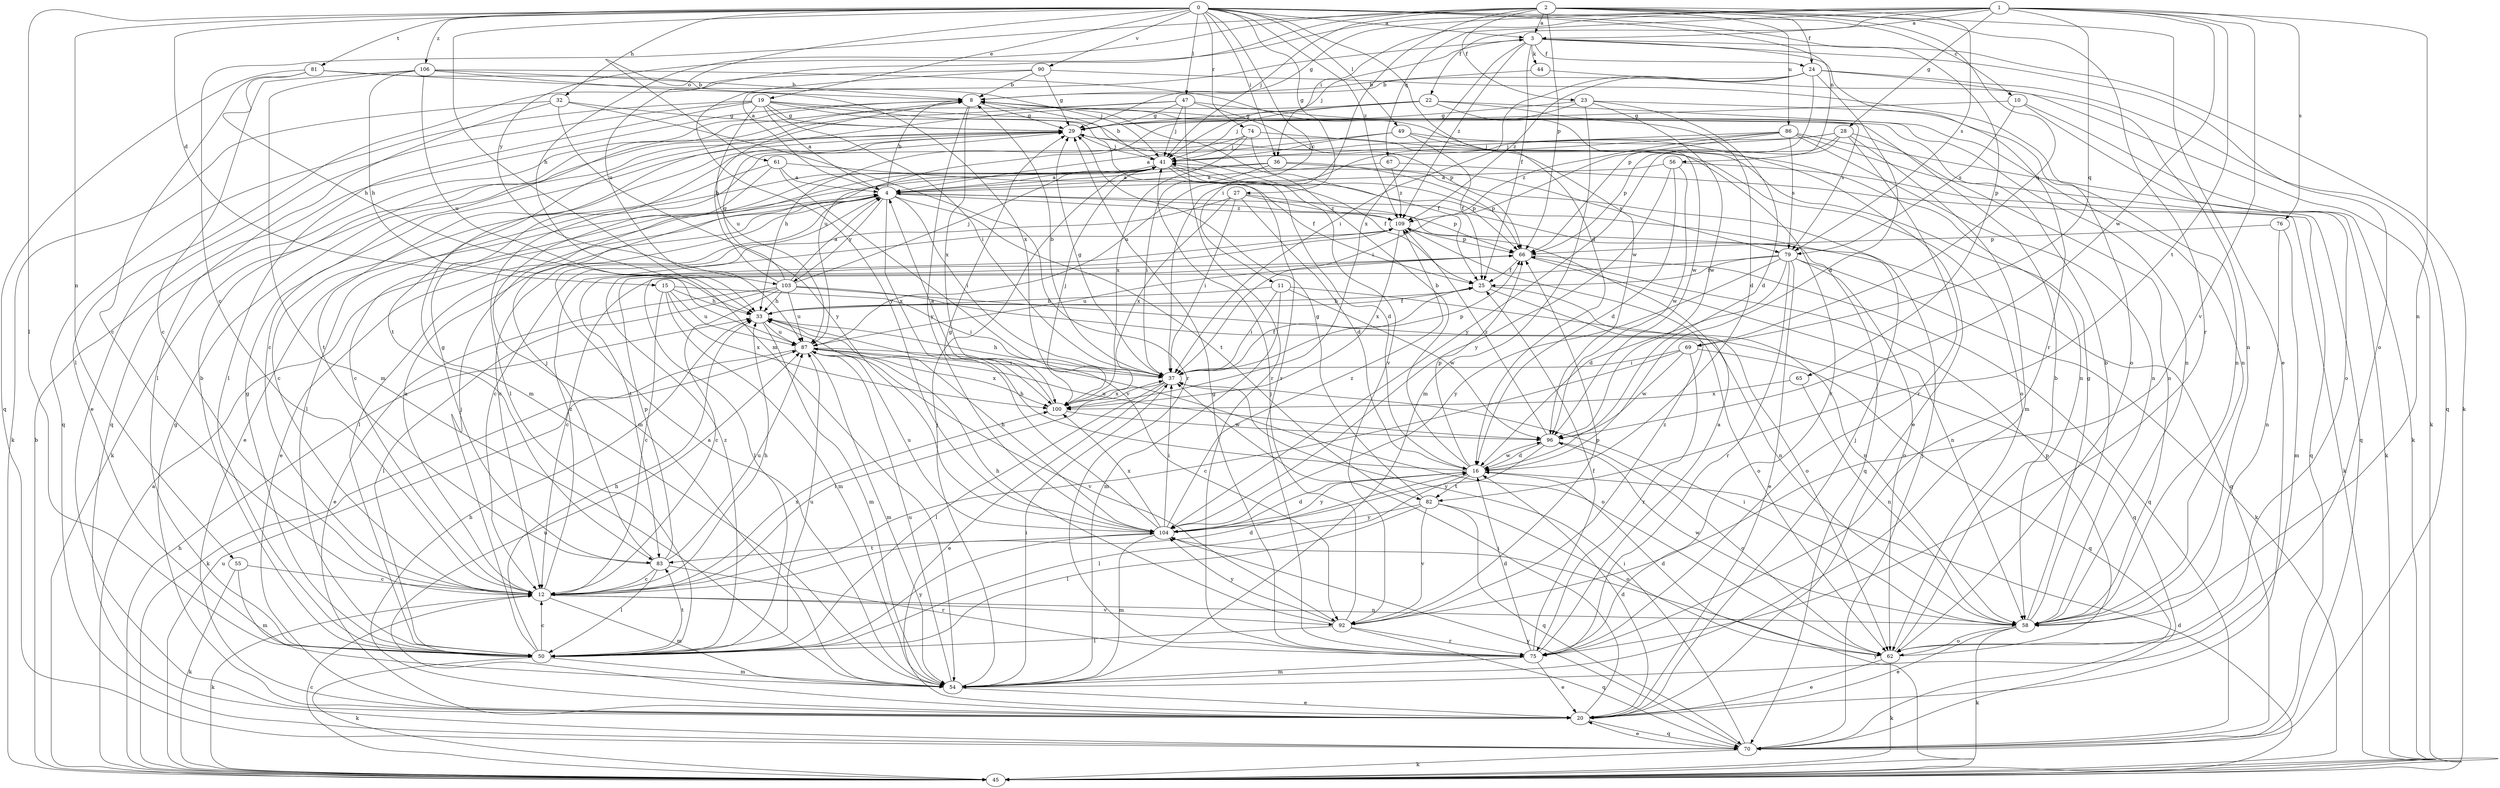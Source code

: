 strict digraph  {
0;
1;
2;
3;
4;
8;
10;
11;
12;
15;
16;
19;
20;
22;
23;
24;
25;
27;
28;
29;
32;
33;
36;
37;
41;
44;
45;
47;
49;
50;
54;
55;
56;
58;
61;
62;
65;
66;
67;
69;
70;
74;
75;
76;
79;
81;
82;
83;
86;
87;
90;
92;
96;
100;
103;
104;
106;
109;
0 -> 3  [label=a];
0 -> 10  [label=c];
0 -> 11  [label=c];
0 -> 15  [label=d];
0 -> 16  [label=d];
0 -> 19  [label=e];
0 -> 27  [label=g];
0 -> 32  [label=h];
0 -> 36  [label=i];
0 -> 47  [label=l];
0 -> 49  [label=l];
0 -> 50  [label=l];
0 -> 54  [label=m];
0 -> 55  [label=n];
0 -> 56  [label=n];
0 -> 61  [label=o];
0 -> 65  [label=p];
0 -> 74  [label=r];
0 -> 81  [label=t];
0 -> 90  [label=v];
0 -> 106  [label=z];
0 -> 109  [label=z];
1 -> 3  [label=a];
1 -> 22  [label=f];
1 -> 28  [label=g];
1 -> 29  [label=g];
1 -> 36  [label=i];
1 -> 58  [label=n];
1 -> 67  [label=q];
1 -> 69  [label=q];
1 -> 76  [label=s];
1 -> 82  [label=t];
1 -> 92  [label=v];
1 -> 96  [label=w];
1 -> 103  [label=y];
2 -> 3  [label=a];
2 -> 12  [label=c];
2 -> 20  [label=e];
2 -> 23  [label=f];
2 -> 24  [label=f];
2 -> 33  [label=h];
2 -> 37  [label=i];
2 -> 41  [label=j];
2 -> 66  [label=p];
2 -> 69  [label=q];
2 -> 75  [label=r];
2 -> 79  [label=s];
2 -> 86  [label=u];
2 -> 87  [label=u];
3 -> 24  [label=f];
3 -> 25  [label=f];
3 -> 41  [label=j];
3 -> 44  [label=k];
3 -> 45  [label=k];
3 -> 62  [label=o];
3 -> 75  [label=r];
3 -> 100  [label=x];
3 -> 109  [label=z];
4 -> 3  [label=a];
4 -> 8  [label=b];
4 -> 12  [label=c];
4 -> 20  [label=e];
4 -> 37  [label=i];
4 -> 50  [label=l];
4 -> 70  [label=q];
4 -> 82  [label=t];
4 -> 100  [label=x];
4 -> 103  [label=y];
4 -> 109  [label=z];
8 -> 29  [label=g];
8 -> 70  [label=q];
8 -> 100  [label=x];
8 -> 104  [label=y];
10 -> 29  [label=g];
10 -> 45  [label=k];
10 -> 62  [label=o];
10 -> 79  [label=s];
11 -> 33  [label=h];
11 -> 37  [label=i];
11 -> 54  [label=m];
11 -> 70  [label=q];
11 -> 96  [label=w];
12 -> 4  [label=a];
12 -> 16  [label=d];
12 -> 33  [label=h];
12 -> 37  [label=i];
12 -> 45  [label=k];
12 -> 54  [label=m];
12 -> 58  [label=n];
12 -> 92  [label=v];
12 -> 100  [label=x];
12 -> 109  [label=z];
15 -> 12  [label=c];
15 -> 33  [label=h];
15 -> 37  [label=i];
15 -> 54  [label=m];
15 -> 87  [label=u];
15 -> 100  [label=x];
16 -> 8  [label=b];
16 -> 33  [label=h];
16 -> 50  [label=l];
16 -> 66  [label=p];
16 -> 82  [label=t];
16 -> 96  [label=w];
16 -> 104  [label=y];
19 -> 4  [label=a];
19 -> 20  [label=e];
19 -> 29  [label=g];
19 -> 37  [label=i];
19 -> 50  [label=l];
19 -> 70  [label=q];
19 -> 75  [label=r];
19 -> 79  [label=s];
19 -> 87  [label=u];
19 -> 92  [label=v];
20 -> 16  [label=d];
20 -> 29  [label=g];
20 -> 33  [label=h];
20 -> 37  [label=i];
20 -> 41  [label=j];
20 -> 70  [label=q];
20 -> 87  [label=u];
22 -> 16  [label=d];
22 -> 29  [label=g];
22 -> 41  [label=j];
22 -> 58  [label=n];
22 -> 83  [label=t];
22 -> 96  [label=w];
23 -> 16  [label=d];
23 -> 29  [label=g];
23 -> 54  [label=m];
23 -> 58  [label=n];
23 -> 87  [label=u];
23 -> 96  [label=w];
24 -> 8  [label=b];
24 -> 16  [label=d];
24 -> 37  [label=i];
24 -> 58  [label=n];
24 -> 66  [label=p];
24 -> 70  [label=q];
24 -> 109  [label=z];
25 -> 33  [label=h];
25 -> 58  [label=n];
25 -> 62  [label=o];
27 -> 12  [label=c];
27 -> 16  [label=d];
27 -> 37  [label=i];
27 -> 66  [label=p];
27 -> 100  [label=x];
27 -> 109  [label=z];
28 -> 41  [label=j];
28 -> 50  [label=l];
28 -> 54  [label=m];
28 -> 58  [label=n];
28 -> 66  [label=p];
28 -> 75  [label=r];
28 -> 104  [label=y];
29 -> 41  [label=j];
29 -> 45  [label=k];
29 -> 62  [label=o];
29 -> 83  [label=t];
32 -> 29  [label=g];
32 -> 45  [label=k];
32 -> 50  [label=l];
32 -> 75  [label=r];
32 -> 104  [label=y];
33 -> 25  [label=f];
33 -> 54  [label=m];
33 -> 87  [label=u];
36 -> 4  [label=a];
36 -> 20  [label=e];
36 -> 37  [label=i];
36 -> 66  [label=p];
36 -> 79  [label=s];
37 -> 8  [label=b];
37 -> 20  [label=e];
37 -> 25  [label=f];
37 -> 29  [label=g];
37 -> 33  [label=h];
37 -> 50  [label=l];
37 -> 66  [label=p];
37 -> 100  [label=x];
41 -> 4  [label=a];
41 -> 8  [label=b];
41 -> 12  [label=c];
41 -> 16  [label=d];
41 -> 25  [label=f];
41 -> 50  [label=l];
41 -> 66  [label=p];
44 -> 8  [label=b];
44 -> 45  [label=k];
45 -> 4  [label=a];
45 -> 8  [label=b];
45 -> 12  [label=c];
45 -> 16  [label=d];
45 -> 33  [label=h];
45 -> 87  [label=u];
45 -> 104  [label=y];
47 -> 12  [label=c];
47 -> 29  [label=g];
47 -> 41  [label=j];
47 -> 54  [label=m];
47 -> 58  [label=n];
47 -> 66  [label=p];
47 -> 75  [label=r];
49 -> 4  [label=a];
49 -> 20  [label=e];
49 -> 25  [label=f];
49 -> 41  [label=j];
49 -> 75  [label=r];
50 -> 8  [label=b];
50 -> 12  [label=c];
50 -> 29  [label=g];
50 -> 33  [label=h];
50 -> 41  [label=j];
50 -> 45  [label=k];
50 -> 54  [label=m];
50 -> 83  [label=t];
50 -> 87  [label=u];
50 -> 104  [label=y];
50 -> 109  [label=z];
54 -> 4  [label=a];
54 -> 20  [label=e];
54 -> 37  [label=i];
54 -> 41  [label=j];
54 -> 87  [label=u];
55 -> 12  [label=c];
55 -> 45  [label=k];
55 -> 54  [label=m];
56 -> 4  [label=a];
56 -> 16  [label=d];
56 -> 70  [label=q];
56 -> 96  [label=w];
56 -> 104  [label=y];
58 -> 8  [label=b];
58 -> 20  [label=e];
58 -> 29  [label=g];
58 -> 37  [label=i];
58 -> 45  [label=k];
58 -> 62  [label=o];
58 -> 96  [label=w];
61 -> 4  [label=a];
61 -> 12  [label=c];
61 -> 25  [label=f];
61 -> 54  [label=m];
61 -> 92  [label=v];
62 -> 8  [label=b];
62 -> 16  [label=d];
62 -> 20  [label=e];
62 -> 45  [label=k];
62 -> 66  [label=p];
65 -> 58  [label=n];
65 -> 100  [label=x];
66 -> 25  [label=f];
66 -> 50  [label=l];
66 -> 58  [label=n];
66 -> 70  [label=q];
66 -> 87  [label=u];
67 -> 4  [label=a];
67 -> 45  [label=k];
67 -> 109  [label=z];
69 -> 12  [label=c];
69 -> 37  [label=i];
69 -> 70  [label=q];
69 -> 75  [label=r];
69 -> 96  [label=w];
70 -> 20  [label=e];
70 -> 37  [label=i];
70 -> 41  [label=j];
70 -> 45  [label=k];
70 -> 104  [label=y];
74 -> 25  [label=f];
74 -> 33  [label=h];
74 -> 41  [label=j];
74 -> 58  [label=n];
74 -> 100  [label=x];
75 -> 4  [label=a];
75 -> 16  [label=d];
75 -> 20  [label=e];
75 -> 25  [label=f];
75 -> 29  [label=g];
75 -> 54  [label=m];
76 -> 54  [label=m];
76 -> 58  [label=n];
76 -> 66  [label=p];
79 -> 12  [label=c];
79 -> 16  [label=d];
79 -> 20  [label=e];
79 -> 25  [label=f];
79 -> 45  [label=k];
79 -> 62  [label=o];
79 -> 75  [label=r];
79 -> 104  [label=y];
81 -> 8  [label=b];
81 -> 12  [label=c];
81 -> 33  [label=h];
81 -> 41  [label=j];
81 -> 70  [label=q];
82 -> 29  [label=g];
82 -> 50  [label=l];
82 -> 62  [label=o];
82 -> 70  [label=q];
82 -> 92  [label=v];
82 -> 104  [label=y];
83 -> 12  [label=c];
83 -> 29  [label=g];
83 -> 41  [label=j];
83 -> 50  [label=l];
83 -> 66  [label=p];
83 -> 75  [label=r];
83 -> 87  [label=u];
86 -> 37  [label=i];
86 -> 41  [label=j];
86 -> 45  [label=k];
86 -> 58  [label=n];
86 -> 70  [label=q];
86 -> 79  [label=s];
86 -> 87  [label=u];
86 -> 109  [label=z];
87 -> 37  [label=i];
87 -> 45  [label=k];
87 -> 54  [label=m];
87 -> 62  [label=o];
87 -> 92  [label=v];
87 -> 100  [label=x];
90 -> 8  [label=b];
90 -> 29  [label=g];
90 -> 50  [label=l];
90 -> 62  [label=o];
90 -> 104  [label=y];
92 -> 33  [label=h];
92 -> 41  [label=j];
92 -> 50  [label=l];
92 -> 66  [label=p];
92 -> 70  [label=q];
92 -> 75  [label=r];
92 -> 104  [label=y];
92 -> 109  [label=z];
96 -> 16  [label=d];
96 -> 62  [label=o];
96 -> 87  [label=u];
96 -> 104  [label=y];
96 -> 109  [label=z];
100 -> 4  [label=a];
100 -> 41  [label=j];
100 -> 96  [label=w];
103 -> 4  [label=a];
103 -> 8  [label=b];
103 -> 12  [label=c];
103 -> 20  [label=e];
103 -> 29  [label=g];
103 -> 33  [label=h];
103 -> 41  [label=j];
103 -> 50  [label=l];
103 -> 58  [label=n];
103 -> 62  [label=o];
103 -> 87  [label=u];
104 -> 16  [label=d];
104 -> 29  [label=g];
104 -> 33  [label=h];
104 -> 37  [label=i];
104 -> 54  [label=m];
104 -> 83  [label=t];
104 -> 87  [label=u];
104 -> 100  [label=x];
104 -> 109  [label=z];
106 -> 8  [label=b];
106 -> 12  [label=c];
106 -> 33  [label=h];
106 -> 54  [label=m];
106 -> 87  [label=u];
106 -> 96  [label=w];
106 -> 100  [label=x];
109 -> 66  [label=p];
109 -> 70  [label=q];
109 -> 83  [label=t];
109 -> 100  [label=x];
}
